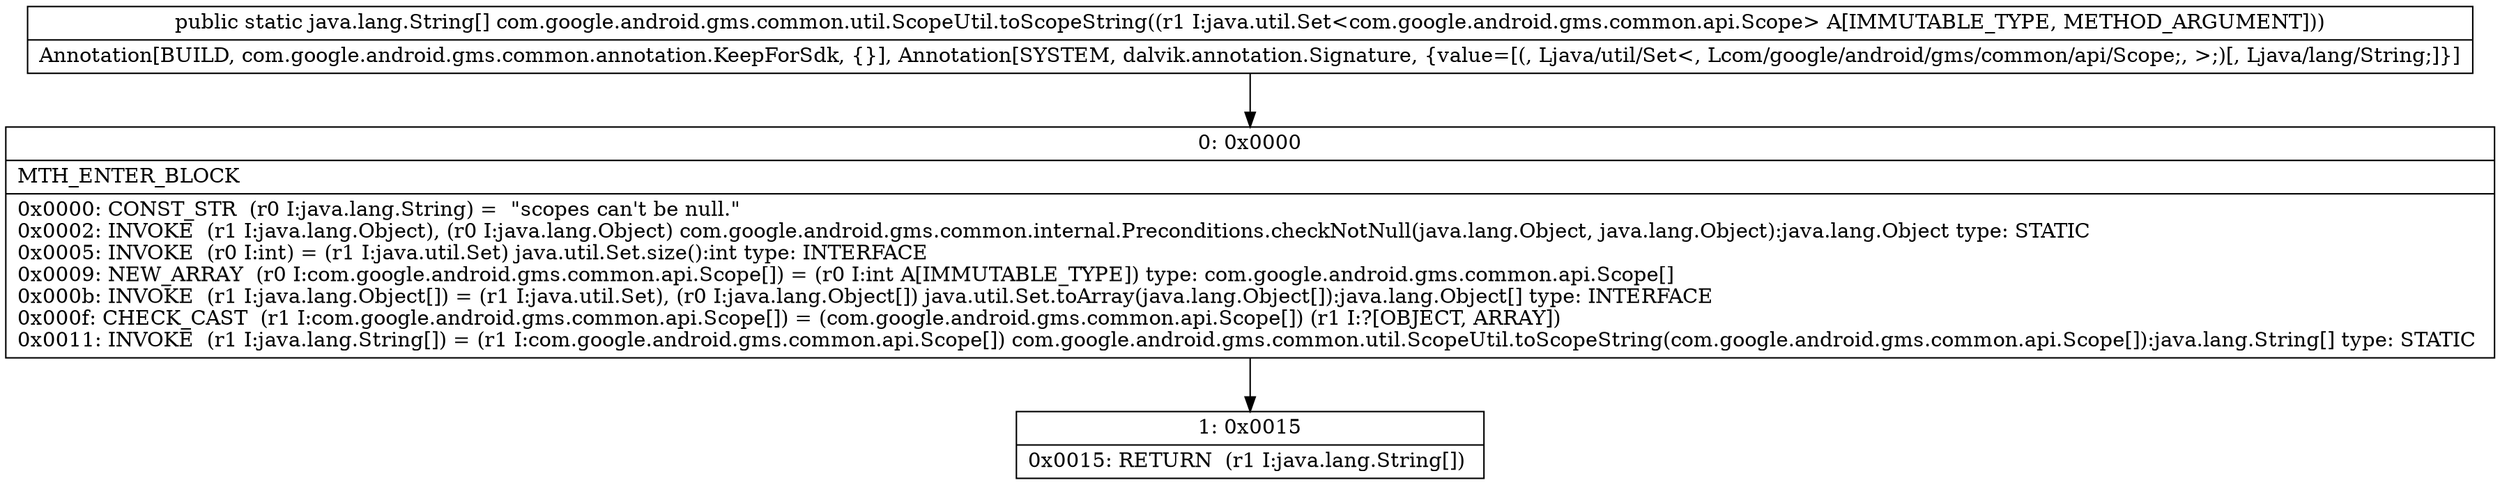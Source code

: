 digraph "CFG forcom.google.android.gms.common.util.ScopeUtil.toScopeString(Ljava\/util\/Set;)[Ljava\/lang\/String;" {
Node_0 [shape=record,label="{0\:\ 0x0000|MTH_ENTER_BLOCK\l|0x0000: CONST_STR  (r0 I:java.lang.String) =  \"scopes can't be null.\" \l0x0002: INVOKE  (r1 I:java.lang.Object), (r0 I:java.lang.Object) com.google.android.gms.common.internal.Preconditions.checkNotNull(java.lang.Object, java.lang.Object):java.lang.Object type: STATIC \l0x0005: INVOKE  (r0 I:int) = (r1 I:java.util.Set) java.util.Set.size():int type: INTERFACE \l0x0009: NEW_ARRAY  (r0 I:com.google.android.gms.common.api.Scope[]) = (r0 I:int A[IMMUTABLE_TYPE]) type: com.google.android.gms.common.api.Scope[] \l0x000b: INVOKE  (r1 I:java.lang.Object[]) = (r1 I:java.util.Set), (r0 I:java.lang.Object[]) java.util.Set.toArray(java.lang.Object[]):java.lang.Object[] type: INTERFACE \l0x000f: CHECK_CAST  (r1 I:com.google.android.gms.common.api.Scope[]) = (com.google.android.gms.common.api.Scope[]) (r1 I:?[OBJECT, ARRAY]) \l0x0011: INVOKE  (r1 I:java.lang.String[]) = (r1 I:com.google.android.gms.common.api.Scope[]) com.google.android.gms.common.util.ScopeUtil.toScopeString(com.google.android.gms.common.api.Scope[]):java.lang.String[] type: STATIC \l}"];
Node_1 [shape=record,label="{1\:\ 0x0015|0x0015: RETURN  (r1 I:java.lang.String[]) \l}"];
MethodNode[shape=record,label="{public static java.lang.String[] com.google.android.gms.common.util.ScopeUtil.toScopeString((r1 I:java.util.Set\<com.google.android.gms.common.api.Scope\> A[IMMUTABLE_TYPE, METHOD_ARGUMENT]))  | Annotation[BUILD, com.google.android.gms.common.annotation.KeepForSdk, \{\}], Annotation[SYSTEM, dalvik.annotation.Signature, \{value=[(, Ljava\/util\/Set\<, Lcom\/google\/android\/gms\/common\/api\/Scope;, \>;)[, Ljava\/lang\/String;]\}]\l}"];
MethodNode -> Node_0;
Node_0 -> Node_1;
}

